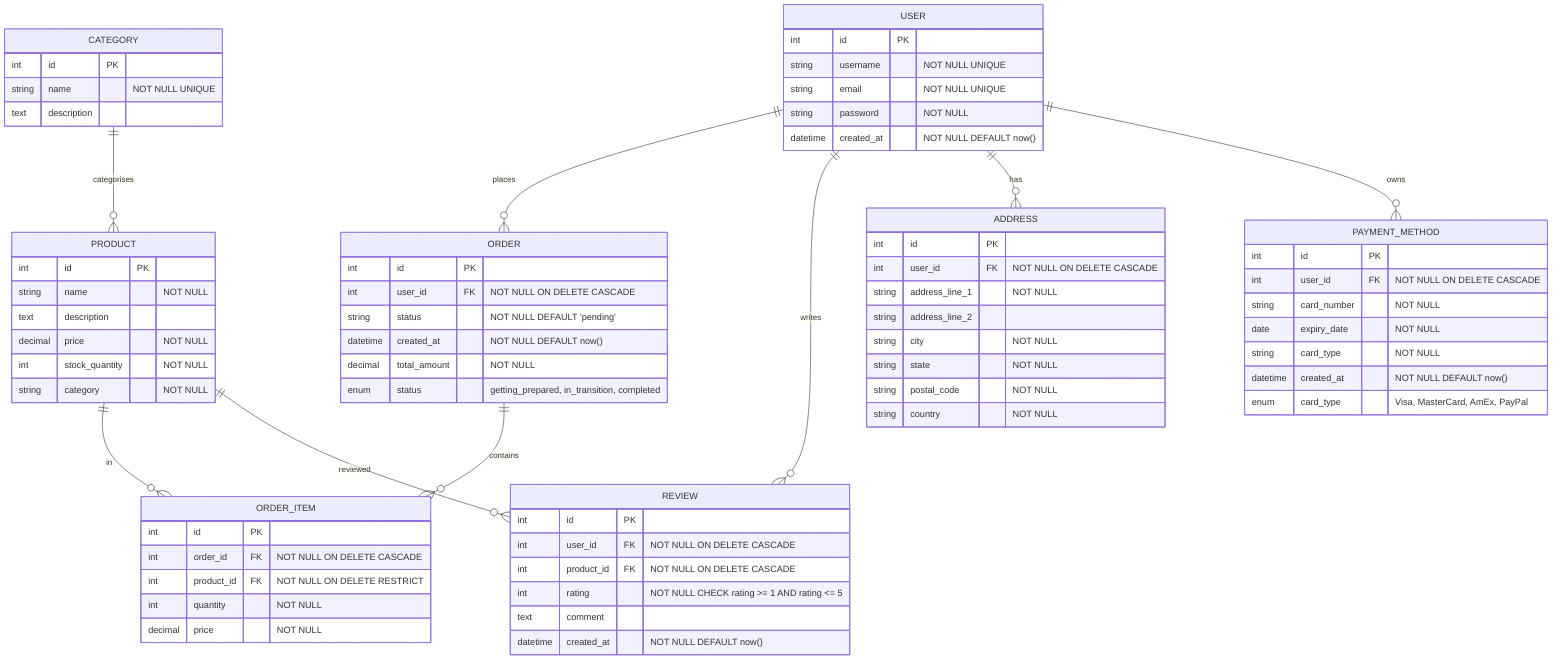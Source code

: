 erDiagram
  USER {
    int id PK
    string username "NOT NULL UNIQUE"
    string email "NOT NULL UNIQUE"
    string password "NOT NULL"
    datetime created_at "NOT NULL DEFAULT now()"
  }

  PRODUCT {
    int id PK
    string name "NOT NULL"
    text description
    decimal price "NOT NULL"
    int stock_quantity "NOT NULL"
    string category "NOT NULL"
  }

  ORDER {
    int id PK
    int user_id FK "NOT NULL ON DELETE CASCADE"
    string status "NOT NULL DEFAULT 'pending'"
    datetime created_at "NOT NULL DEFAULT now()"
    decimal total_amount "NOT NULL"
  }

  ORDER_ITEM {
    int id PK
    int order_id FK "NOT NULL ON DELETE CASCADE"
    int product_id FK "NOT NULL ON DELETE RESTRICT"
    int quantity "NOT NULL"
    decimal price "NOT NULL"
  }

  REVIEW {
    int id PK
    int user_id FK "NOT NULL ON DELETE CASCADE"
    int product_id FK "NOT NULL ON DELETE CASCADE"
    int rating "NOT NULL CHECK rating >= 1 AND rating <= 5"
    text comment
    datetime created_at "NOT NULL DEFAULT now()"
  }

  ADDRESS {
    int id PK
    int user_id FK "NOT NULL ON DELETE CASCADE"
    string address_line_1 "NOT NULL"
    string address_line_2
    string city "NOT NULL"
    string state "NOT NULL"
    string postal_code "NOT NULL"
    string country "NOT NULL"
  }

  PAYMENT_METHOD {
    int id PK
    int user_id FK "NOT NULL ON DELETE CASCADE"
    string card_number "NOT NULL"
    date expiry_date "NOT NULL"
    string card_type "NOT NULL"
    datetime created_at "NOT NULL DEFAULT now()"
  }

  CATEGORY {
    int id PK
    string name "NOT NULL UNIQUE"
    text description
  }

  USER ||--o{ ORDER : "places"
  USER ||--o{ REVIEW : "writes"
  USER ||--o{ ADDRESS : "has"
  USER ||--o{ PAYMENT_METHOD : "owns"
  ORDER ||--o{ ORDER_ITEM : "contains"
  PRODUCT ||--o{ ORDER_ITEM : "in"
  PRODUCT ||--o{ REVIEW : "reviewed"
  CATEGORY ||--o{ PRODUCT : "categorises"

  %% Order Status Enum
  ORDER {
    enum status "getting_prepared, in_transition, completed"
  }

  %% Card Type Enum
  PAYMENT_METHOD {
    enum card_type "Visa, MasterCard, AmEx, PayPal"
  }